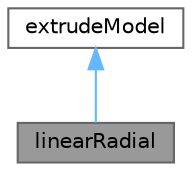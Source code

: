 digraph "linearRadial"
{
 // LATEX_PDF_SIZE
  bgcolor="transparent";
  edge [fontname=Helvetica,fontsize=10,labelfontname=Helvetica,labelfontsize=10];
  node [fontname=Helvetica,fontsize=10,shape=box,height=0.2,width=0.4];
  Node1 [id="Node000001",label="linearRadial",height=0.2,width=0.4,color="gray40", fillcolor="grey60", style="filled", fontcolor="black",tooltip="Extrudes by transforming radially from the surface."];
  Node2 -> Node1 [id="edge1_Node000001_Node000002",dir="back",color="steelblue1",style="solid",tooltip=" "];
  Node2 [id="Node000002",label="extrudeModel",height=0.2,width=0.4,color="gray40", fillcolor="white", style="filled",URL="$classFoam_1_1extrudeModel.html",tooltip="Top level extrusion model class."];
}
